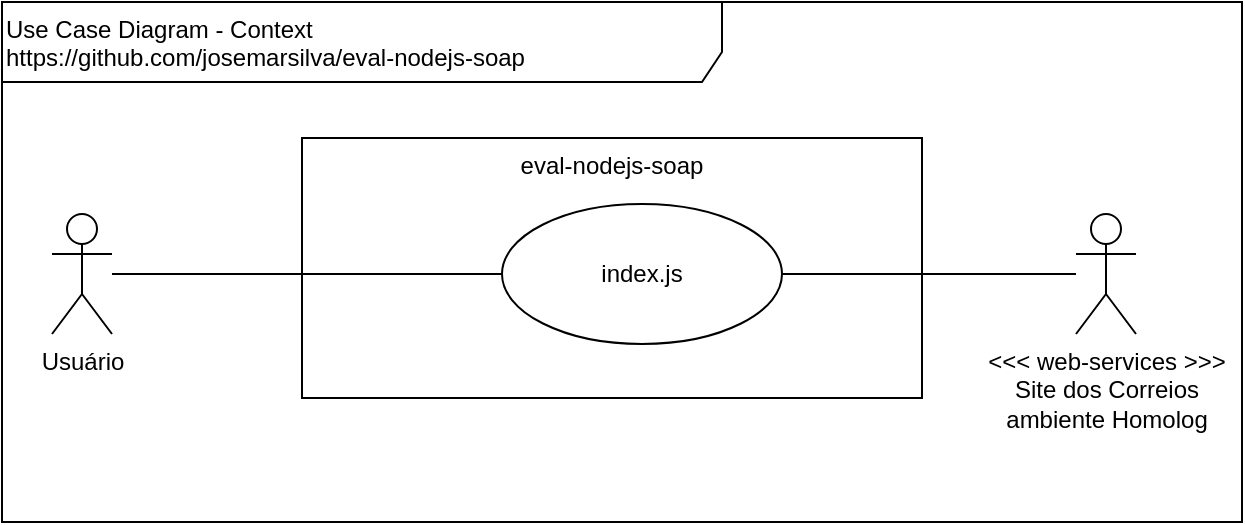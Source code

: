 <mxfile version="13.1.11" type="device"><diagram id="fMGpiNhVeqn0YMsLJxzh" name="Página-1"><mxGraphModel dx="868" dy="388" grid="1" gridSize="10" guides="1" tooltips="1" connect="1" arrows="1" fold="1" page="1" pageScale="1" pageWidth="827" pageHeight="1169" math="0" shadow="0"><root><mxCell id="0"/><mxCell id="1" parent="0"/><mxCell id="6OetropUeBoLzL2Sj7KS-1" value="Use Case Diagram - Context&lt;br&gt;https://github.com/josemarsilva/eval-nodejs-soap" style="shape=umlFrame;whiteSpace=wrap;html=1;width=360;height=40;verticalAlign=top;align=left;" parent="1" vertex="1"><mxGeometry x="10" y="10" width="620" height="260" as="geometry"/></mxCell><mxCell id="6OetropUeBoLzL2Sj7KS-2" value="&lt;div style=&quot;text-align: center&quot;&gt;&lt;span&gt;Usuário&lt;/span&gt;&lt;/div&gt;" style="shape=umlActor;verticalLabelPosition=bottom;labelBackgroundColor=#ffffff;verticalAlign=top;html=1;align=center;" parent="1" vertex="1"><mxGeometry x="35" y="116" width="30" height="60" as="geometry"/></mxCell><mxCell id="6OetropUeBoLzL2Sj7KS-3" value="eval-nodejs-soap" style="rounded=0;whiteSpace=wrap;html=1;align=center;verticalAlign=top;" parent="1" vertex="1"><mxGeometry x="160" y="78" width="310" height="130" as="geometry"/></mxCell><mxCell id="6OetropUeBoLzL2Sj7KS-5" style="edgeStyle=orthogonalEdgeStyle;rounded=0;orthogonalLoop=1;jettySize=auto;html=1;endArrow=none;endFill=0;entryX=0;entryY=0.5;entryDx=0;entryDy=0;" parent="1" source="6OetropUeBoLzL2Sj7KS-2" target="9o6j3-gIA0Xrd9TZLxnB-6" edge="1"><mxGeometry relative="1" as="geometry"/></mxCell><mxCell id="9o6j3-gIA0Xrd9TZLxnB-6" value="index.js" style="ellipse;whiteSpace=wrap;html=1;align=center;" parent="1" vertex="1"><mxGeometry x="260" y="111" width="140" height="70" as="geometry"/></mxCell><mxCell id="Dg2TFxlQ4M_Jsx3ywadF-2" style="edgeStyle=orthogonalEdgeStyle;rounded=0;orthogonalLoop=1;jettySize=auto;html=1;endArrow=none;endFill=0;" edge="1" parent="1" source="Dg2TFxlQ4M_Jsx3ywadF-1" target="9o6j3-gIA0Xrd9TZLxnB-6"><mxGeometry relative="1" as="geometry"/></mxCell><mxCell id="Dg2TFxlQ4M_Jsx3ywadF-1" value="&amp;lt;&amp;lt;&amp;lt; web-services &amp;gt;&amp;gt;&amp;gt;&lt;br&gt;Site dos Correios&lt;br&gt;ambiente Homolog" style="shape=umlActor;verticalLabelPosition=bottom;labelBackgroundColor=#ffffff;verticalAlign=top;html=1;align=center;" vertex="1" parent="1"><mxGeometry x="547" y="116" width="30" height="60" as="geometry"/></mxCell></root></mxGraphModel></diagram></mxfile>